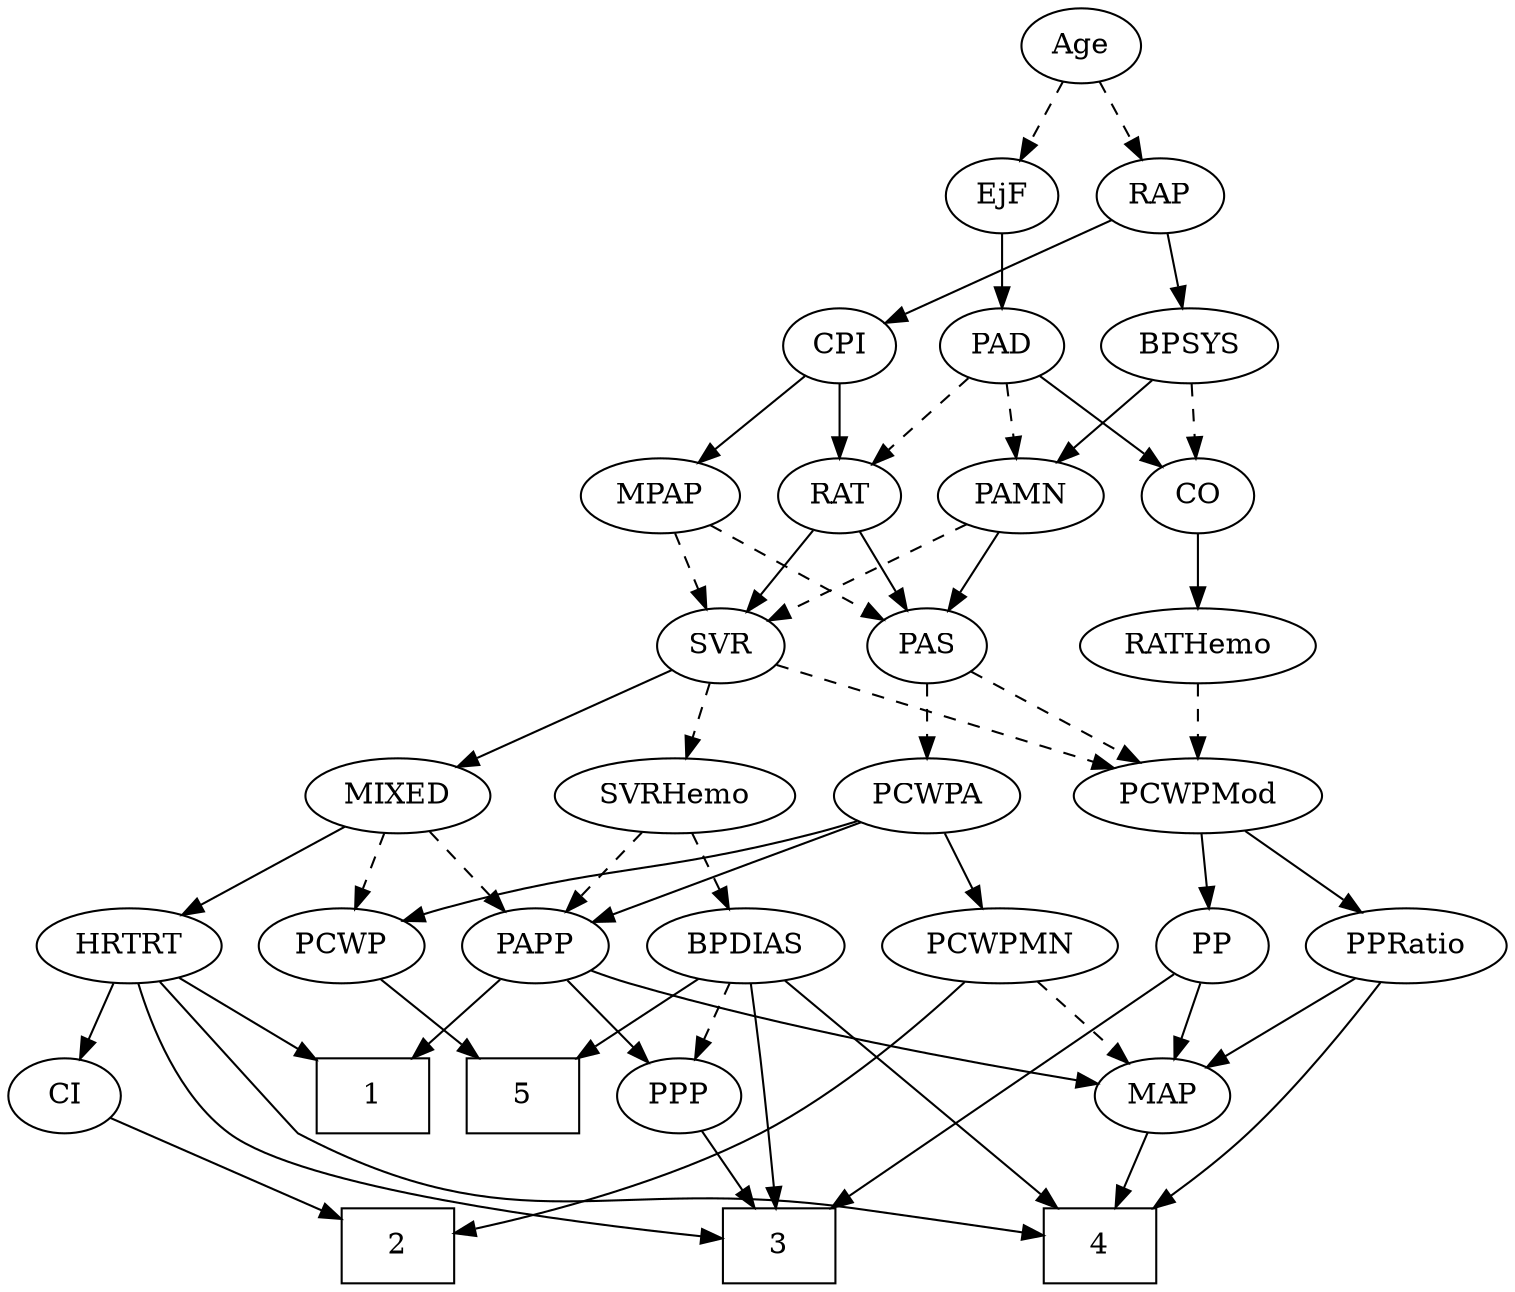 strict digraph {
	graph [bb="0,0,676.65,612"];
	node [label="\N"];
	1	[height=0.5,
		pos="175,90",
		shape=box,
		width=0.75];
	2	[height=0.5,
		pos="183,18",
		shape=box,
		width=0.75];
	3	[height=0.5,
		pos="365,18",
		shape=box,
		width=0.75];
	4	[height=0.5,
		pos="517,18",
		shape=box,
		width=0.75];
	5	[height=0.5,
		pos="247,90",
		shape=box,
		width=0.75];
	Age	[height=0.5,
		pos="494,594",
		width=0.75];
	EjF	[height=0.5,
		pos="458,522",
		width=0.75];
	Age -> EjF	[pos="e,466.3,539.15 485.65,576.76 481.29,568.28 475.85,557.71 470.96,548.2",
		style=dashed];
	RAP	[height=0.5,
		pos="531,522",
		width=0.77632];
	Age -> RAP	[pos="e,522.46,539.15 502.58,576.76 507.06,568.28 512.65,557.71 517.68,548.2",
		style=dashed];
	PAD	[height=0.5,
		pos="458,450",
		width=0.79437];
	EjF -> PAD	[pos="e,458,468.1 458,503.7 458,495.98 458,486.71 458,478.11",
		style=solid];
	BPSYS	[height=0.5,
		pos="542,450",
		width=1.0471];
	RAP -> BPSYS	[pos="e,539.29,468.28 533.66,504.05 534.87,496.35 536.34,487.03 537.7,478.36",
		style=solid];
	CPI	[height=0.5,
		pos="382,450",
		width=0.75];
	RAP -> CPI	[pos="e,403.59,461.14 509.01,510.67 483.56,498.71 441.46,478.93 412.77,465.45",
		style=solid];
	MIXED	[height=0.5,
		pos="196,234",
		width=1.1193];
	PCWP	[height=0.5,
		pos="170,162",
		width=0.97491];
	MIXED -> PCWP	[pos="e,176.24,179.79 189.71,216.05 186.74,208.06 183.12,198.33 179.81,189.4",
		style=dashed];
	PAPP	[height=0.5,
		pos="255,162",
		width=0.88464];
	MIXED -> PAPP	[pos="e,241.8,178.67 209.68,216.76 217.24,207.8 226.75,196.51 235.11,186.59",
		style=dashed];
	HRTRT	[height=0.5,
		pos="77,162",
		width=1.1013];
	MIXED -> HRTRT	[pos="e,100.46,176.8 172.49,219.17 154.4,208.53 129.2,193.7 109.22,181.96",
		style=solid];
	MPAP	[height=0.5,
		pos="302,378",
		width=0.97491];
	PAS	[height=0.5,
		pos="427,306",
		width=0.75];
	MPAP -> PAS	[pos="e,406.7,318.37 324.93,364.16 345.4,352.7 375.5,335.84 397.71,323.4",
		style=dashed];
	SVR	[height=0.5,
		pos="335,306",
		width=0.77632];
	MPAP -> SVR	[pos="e,327.24,323.47 309.82,360.41 313.72,352.13 318.54,341.92 322.9,332.66",
		style=dashed];
	CO	[height=0.5,
		pos="545,378",
		width=0.75];
	BPSYS -> CO	[pos="e,544.27,396.1 542.74,431.7 543.07,423.98 543.47,414.71 543.84,406.11",
		style=dashed];
	PAMN	[height=0.5,
		pos="464,378",
		width=1.011];
	BPSYS -> PAMN	[pos="e,480.89,394.16 525.08,433.81 514.34,424.18 500.28,411.56 488.36,400.86",
		style=solid];
	PAD -> CO	[pos="e,528.44,392.33 475.19,435.17 488.1,424.78 505.98,410.4 520.4,398.79",
		style=solid];
	PAD -> PAMN	[pos="e,462.53,396.1 459.48,431.7 460.14,423.98 460.94,414.71 461.68,406.11",
		style=dashed];
	RAT	[height=0.5,
		pos="382,378",
		width=0.75827];
	PAD -> RAT	[pos="e,397.21,393.01 442.25,434.5 431.41,424.51 416.84,411.09 404.74,399.94",
		style=dashed];
	RATHemo	[height=0.5,
		pos="545,306",
		width=1.3721];
	CO -> RATHemo	[pos="e,545,324.1 545,359.7 545,351.98 545,342.71 545,334.11",
		style=solid];
	PCWPMod	[height=0.5,
		pos="545,234",
		width=1.4443];
	PAS -> PCWPMod	[pos="e,519.72,250 446.49,293.44 464.01,283.04 490.15,267.54 511.1,255.11",
		style=dashed];
	PCWPA	[height=0.5,
		pos="427,234",
		width=1.1555];
	PAS -> PCWPA	[pos="e,427,252.1 427,287.7 427,279.98 427,270.71 427,262.11",
		style=dashed];
	PAMN -> PAS	[pos="e,435.71,323.47 455.23,360.41 450.81,352.04 445.35,341.71 440.41,332.37",
		style=solid];
	PAMN -> SVR	[pos="e,355.95,318.37 440.34,364.16 419.12,352.64 387.87,335.69 364.92,323.23",
		style=dashed];
	RATHemo -> PCWPMod	[pos="e,545,252.1 545,287.7 545,279.98 545,270.71 545,262.11",
		style=dashed];
	CPI -> MPAP	[pos="e,319.16,394.01 366.19,435.17 354.96,425.34 339.64,411.93 326.78,400.69",
		style=solid];
	CPI -> RAT	[pos="e,382,396.1 382,431.7 382,423.98 382,414.71 382,406.11",
		style=solid];
	RAT -> PAS	[pos="e,416.83,322.82 392.21,361.12 397.85,352.34 404.97,341.26 411.3,331.42",
		style=solid];
	RAT -> SVR	[pos="e,345.62,322.82 371.33,361.12 365.45,352.34 358.01,341.26 351.39,331.42",
		style=solid];
	SVR -> MIXED	[pos="e,221.94,248.06 313.59,294.22 291.61,283.15 257.06,265.75 231.08,252.67",
		style=solid];
	SVR -> PCWPMod	[pos="e,508.72,247.09 359.5,296.83 393.63,285.46 456.11,264.63 499.06,250.31",
		style=dashed];
	SVRHemo	[height=0.5,
		pos="317,234",
		width=1.3902];
	SVR -> SVRHemo	[pos="e,321.44,252.28 330.64,288.05 328.64,280.26 326.21,270.82 323.96,262.08",
		style=dashed];
	PP	[height=0.5,
		pos="552,162",
		width=0.75];
	PCWPMod -> PP	[pos="e,550.29,180.1 546.73,215.7 547.5,207.98 548.43,198.71 549.29,190.11",
		style=solid];
	PPRatio	[height=0.5,
		pos="637,162",
		width=1.1013];
	PCWPMod -> PPRatio	[pos="e,617.46,177.86 565.88,217.12 578.7,207.36 595.27,194.75 609.19,184.16",
		style=solid];
	PCWPMN	[height=0.5,
		pos="457,162",
		width=1.3902];
	PCWPA -> PCWPMN	[pos="e,449.6,180.28 434.26,216.05 437.68,208.09 441.82,198.41 445.64,189.51",
		style=solid];
	PCWPA -> PCWP	[pos="e,196.77,174.08 395.87,222.06 389.34,219.92 382.48,217.79 376,216 304.92,196.31 284.6,201.35 214,180 211.44,179.23 208.82,178.37 \
206.2,177.48",
		style=solid];
	PCWPA -> PAPP	[pos="e,280.14,173.46 397.57,221.18 371.01,210.49 330.85,194.27 296,180 293.91,179.15 291.77,178.26 289.61,177.37",
		style=solid];
	PCWPMN -> 2	[pos="e,210.02,23.687 442.34,144.55 423.83,124.7 390.11,91.555 355,72 311.77,47.922 256.2,33.351 220.11,25.74",
		style=solid];
	MAP	[height=0.5,
		pos="547,90",
		width=0.84854];
	PCWPMN -> MAP	[pos="e,529.22,104.83 476.97,145.46 489.93,135.39 506.93,122.16 520.94,111.27",
		style=dashed];
	BPDIAS	[height=0.5,
		pos="347,162",
		width=1.1735];
	SVRHemo -> BPDIAS	[pos="e,339.8,179.79 324.26,216.05 327.73,207.97 331.95,198.12 335.81,189.11",
		style=dashed];
	SVRHemo -> PAPP	[pos="e,268.74,178.51 302.31,216.41 294.28,207.35 284.22,195.99 275.44,186.08",
		style=dashed];
	BPDIAS -> 3	[pos="e,363.27,36.085 349.76,143.84 351.38,133.47 353.42,119.99 355,108 357.72,87.319 360.34,63.872 362.21,46.237",
		style=solid];
	BPDIAS -> 4	[pos="e,496.4,36.21 365.52,145.53 395.15,120.78 453.46,72.076 488.46,42.843",
		style=solid];
	BPDIAS -> 5	[pos="e,271.34,108.04 325.79,146.15 312.47,136.83 295.01,124.61 279.91,114.04",
		style=solid];
	PPP	[height=0.5,
		pos="319,90",
		width=0.75];
	BPDIAS -> PPP	[pos="e,325.72,107.79 340.22,144.05 336.99,135.97 333.05,126.12 329.44,117.11",
		style=dashed];
	MAP -> 4	[pos="e,524.48,36.447 539.89,72.411 536.48,64.454 532.31,54.722 528.47,45.756",
		style=solid];
	PP -> 3	[pos="e,387.67,36.217 534.74,147.9 503.09,123.86 435.36,72.427 395.69,42.304",
		style=solid];
	PP -> MAP	[pos="e,548.22,108.1 550.76,143.7 550.21,135.98 549.55,126.71 548.94,118.11",
		style=solid];
	PPP -> 3	[pos="e,353.64,36.292 329.44,73.116 334.96,64.716 341.87,54.196 348.13,44.671",
		style=solid];
	PPRatio -> 4	[pos="e,544.07,35.611 629.98,143.95 621.62,125.01 606.34,94.17 587,72 577.08,60.631 564.37,50.13 552.51,41.526",
		style=solid];
	PPRatio -> MAP	[pos="e,564.83,104.87 617.91,146.15 604.8,135.96 587.24,122.29 572.87,111.12",
		style=solid];
	PCWP -> 5	[pos="e,228.16,108.13 186.71,145.81 196.63,136.79 209.42,125.16 220.67,114.93",
		style=solid];
	CI	[height=0.5,
		pos="27,90",
		width=0.75];
	CI -> 2	[pos="e,156,31.116 48.691,79.267 73.998,67.911 116.24,48.957 146.6,35.335",
		style=solid];
	PAPP -> 1	[pos="e,194.66,108.2 238.42,146.5 227.99,137.36 214.27,125.36 202.25,114.85",
		style=solid];
	PAPP -> MAP	[pos="e,517.57,95.4 279.44,150 284.83,147.82 290.55,145.69 296,144 369.28,121.29 457.58,105.14 507.51,97.013",
		style=solid];
	PAPP -> PPP	[pos="e,305.28,106.01 269.2,145.46 277.77,136.09 288.84,123.99 298.36,113.57",
		style=solid];
	HRTRT -> 1	[pos="e,150.91,108.2 97.306,146.5 110.33,137.19 127.54,124.9 142.45,114.25",
		style=solid];
	HRTRT -> 3	[pos="e,337.6,23.019 77.642,143.85 79.365,123.61 85.392,90.399 106,72 122.41,57.347 259.54,34.912 327.34,24.572",
		style=solid];
	HRTRT -> 4	[pos="e,489.82,23.053 86.327,144.47 99.766,121.26 124.55,80.85 139,72 239.24,10.62 284.63,52.522 401,36 427.39,32.254 457.13,27.892 479.89,\
24.525",
		style=solid];
	HRTRT -> CI	[pos="e,38.19,106.67 65.403,144.76 59.067,135.89 51.099,124.74 44.065,114.89",
		style=solid];
}
